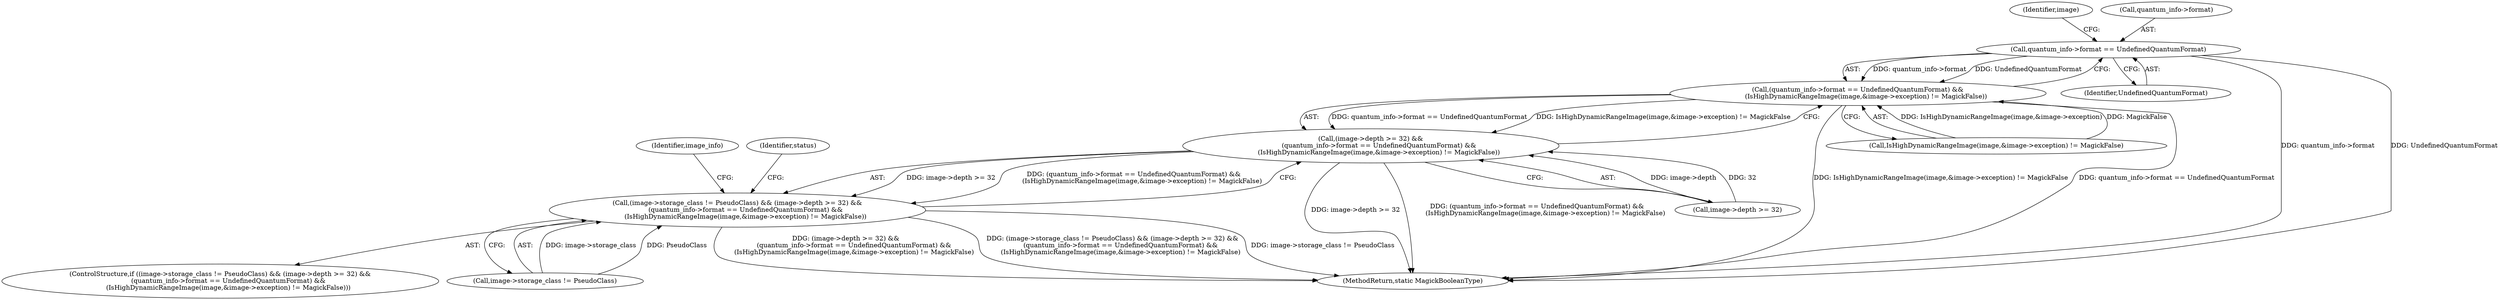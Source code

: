 digraph "0_ImageMagick6_3c53413eb544cc567309b4c86485eae43e956112@pointer" {
"1000445" [label="(Call,quantum_info->format == UndefinedQuantumFormat)"];
"1000444" [label="(Call,(quantum_info->format == UndefinedQuantumFormat) &&\n        (IsHighDynamicRangeImage(image,&image->exception) != MagickFalse))"];
"1000438" [label="(Call,(image->depth >= 32) &&\n        (quantum_info->format == UndefinedQuantumFormat) &&\n        (IsHighDynamicRangeImage(image,&image->exception) != MagickFalse))"];
"1000432" [label="(Call,(image->storage_class != PseudoClass) && (image->depth >= 32) &&\n        (quantum_info->format == UndefinedQuantumFormat) &&\n        (IsHighDynamicRangeImage(image,&image->exception) != MagickFalse))"];
"1000438" [label="(Call,(image->depth >= 32) &&\n        (quantum_info->format == UndefinedQuantumFormat) &&\n        (IsHighDynamicRangeImage(image,&image->exception) != MagickFalse))"];
"1000482" [label="(Identifier,image_info)"];
"1000449" [label="(Identifier,UndefinedQuantumFormat)"];
"1000444" [label="(Call,(quantum_info->format == UndefinedQuantumFormat) &&\n        (IsHighDynamicRangeImage(image,&image->exception) != MagickFalse))"];
"1000460" [label="(Identifier,status)"];
"1000431" [label="(ControlStructure,if ((image->storage_class != PseudoClass) && (image->depth >= 32) &&\n        (quantum_info->format == UndefinedQuantumFormat) &&\n        (IsHighDynamicRangeImage(image,&image->exception) != MagickFalse)))"];
"1000445" [label="(Call,quantum_info->format == UndefinedQuantumFormat)"];
"1000450" [label="(Call,IsHighDynamicRangeImage(image,&image->exception) != MagickFalse)"];
"1000432" [label="(Call,(image->storage_class != PseudoClass) && (image->depth >= 32) &&\n        (quantum_info->format == UndefinedQuantumFormat) &&\n        (IsHighDynamicRangeImage(image,&image->exception) != MagickFalse))"];
"1000452" [label="(Identifier,image)"];
"1002936" [label="(MethodReturn,static MagickBooleanType)"];
"1000433" [label="(Call,image->storage_class != PseudoClass)"];
"1000439" [label="(Call,image->depth >= 32)"];
"1000446" [label="(Call,quantum_info->format)"];
"1000445" -> "1000444"  [label="AST: "];
"1000445" -> "1000449"  [label="CFG: "];
"1000446" -> "1000445"  [label="AST: "];
"1000449" -> "1000445"  [label="AST: "];
"1000452" -> "1000445"  [label="CFG: "];
"1000444" -> "1000445"  [label="CFG: "];
"1000445" -> "1002936"  [label="DDG: quantum_info->format"];
"1000445" -> "1002936"  [label="DDG: UndefinedQuantumFormat"];
"1000445" -> "1000444"  [label="DDG: quantum_info->format"];
"1000445" -> "1000444"  [label="DDG: UndefinedQuantumFormat"];
"1000444" -> "1000438"  [label="AST: "];
"1000444" -> "1000450"  [label="CFG: "];
"1000450" -> "1000444"  [label="AST: "];
"1000438" -> "1000444"  [label="CFG: "];
"1000444" -> "1002936"  [label="DDG: IsHighDynamicRangeImage(image,&image->exception) != MagickFalse"];
"1000444" -> "1002936"  [label="DDG: quantum_info->format == UndefinedQuantumFormat"];
"1000444" -> "1000438"  [label="DDG: quantum_info->format == UndefinedQuantumFormat"];
"1000444" -> "1000438"  [label="DDG: IsHighDynamicRangeImage(image,&image->exception) != MagickFalse"];
"1000450" -> "1000444"  [label="DDG: IsHighDynamicRangeImage(image,&image->exception)"];
"1000450" -> "1000444"  [label="DDG: MagickFalse"];
"1000438" -> "1000432"  [label="AST: "];
"1000438" -> "1000439"  [label="CFG: "];
"1000439" -> "1000438"  [label="AST: "];
"1000432" -> "1000438"  [label="CFG: "];
"1000438" -> "1002936"  [label="DDG: image->depth >= 32"];
"1000438" -> "1002936"  [label="DDG: (quantum_info->format == UndefinedQuantumFormat) &&\n        (IsHighDynamicRangeImage(image,&image->exception) != MagickFalse)"];
"1000438" -> "1000432"  [label="DDG: image->depth >= 32"];
"1000438" -> "1000432"  [label="DDG: (quantum_info->format == UndefinedQuantumFormat) &&\n        (IsHighDynamicRangeImage(image,&image->exception) != MagickFalse)"];
"1000439" -> "1000438"  [label="DDG: image->depth"];
"1000439" -> "1000438"  [label="DDG: 32"];
"1000432" -> "1000431"  [label="AST: "];
"1000432" -> "1000433"  [label="CFG: "];
"1000433" -> "1000432"  [label="AST: "];
"1000460" -> "1000432"  [label="CFG: "];
"1000482" -> "1000432"  [label="CFG: "];
"1000432" -> "1002936"  [label="DDG: (image->depth >= 32) &&\n        (quantum_info->format == UndefinedQuantumFormat) &&\n        (IsHighDynamicRangeImage(image,&image->exception) != MagickFalse)"];
"1000432" -> "1002936"  [label="DDG: (image->storage_class != PseudoClass) && (image->depth >= 32) &&\n        (quantum_info->format == UndefinedQuantumFormat) &&\n        (IsHighDynamicRangeImage(image,&image->exception) != MagickFalse)"];
"1000432" -> "1002936"  [label="DDG: image->storage_class != PseudoClass"];
"1000433" -> "1000432"  [label="DDG: image->storage_class"];
"1000433" -> "1000432"  [label="DDG: PseudoClass"];
}
